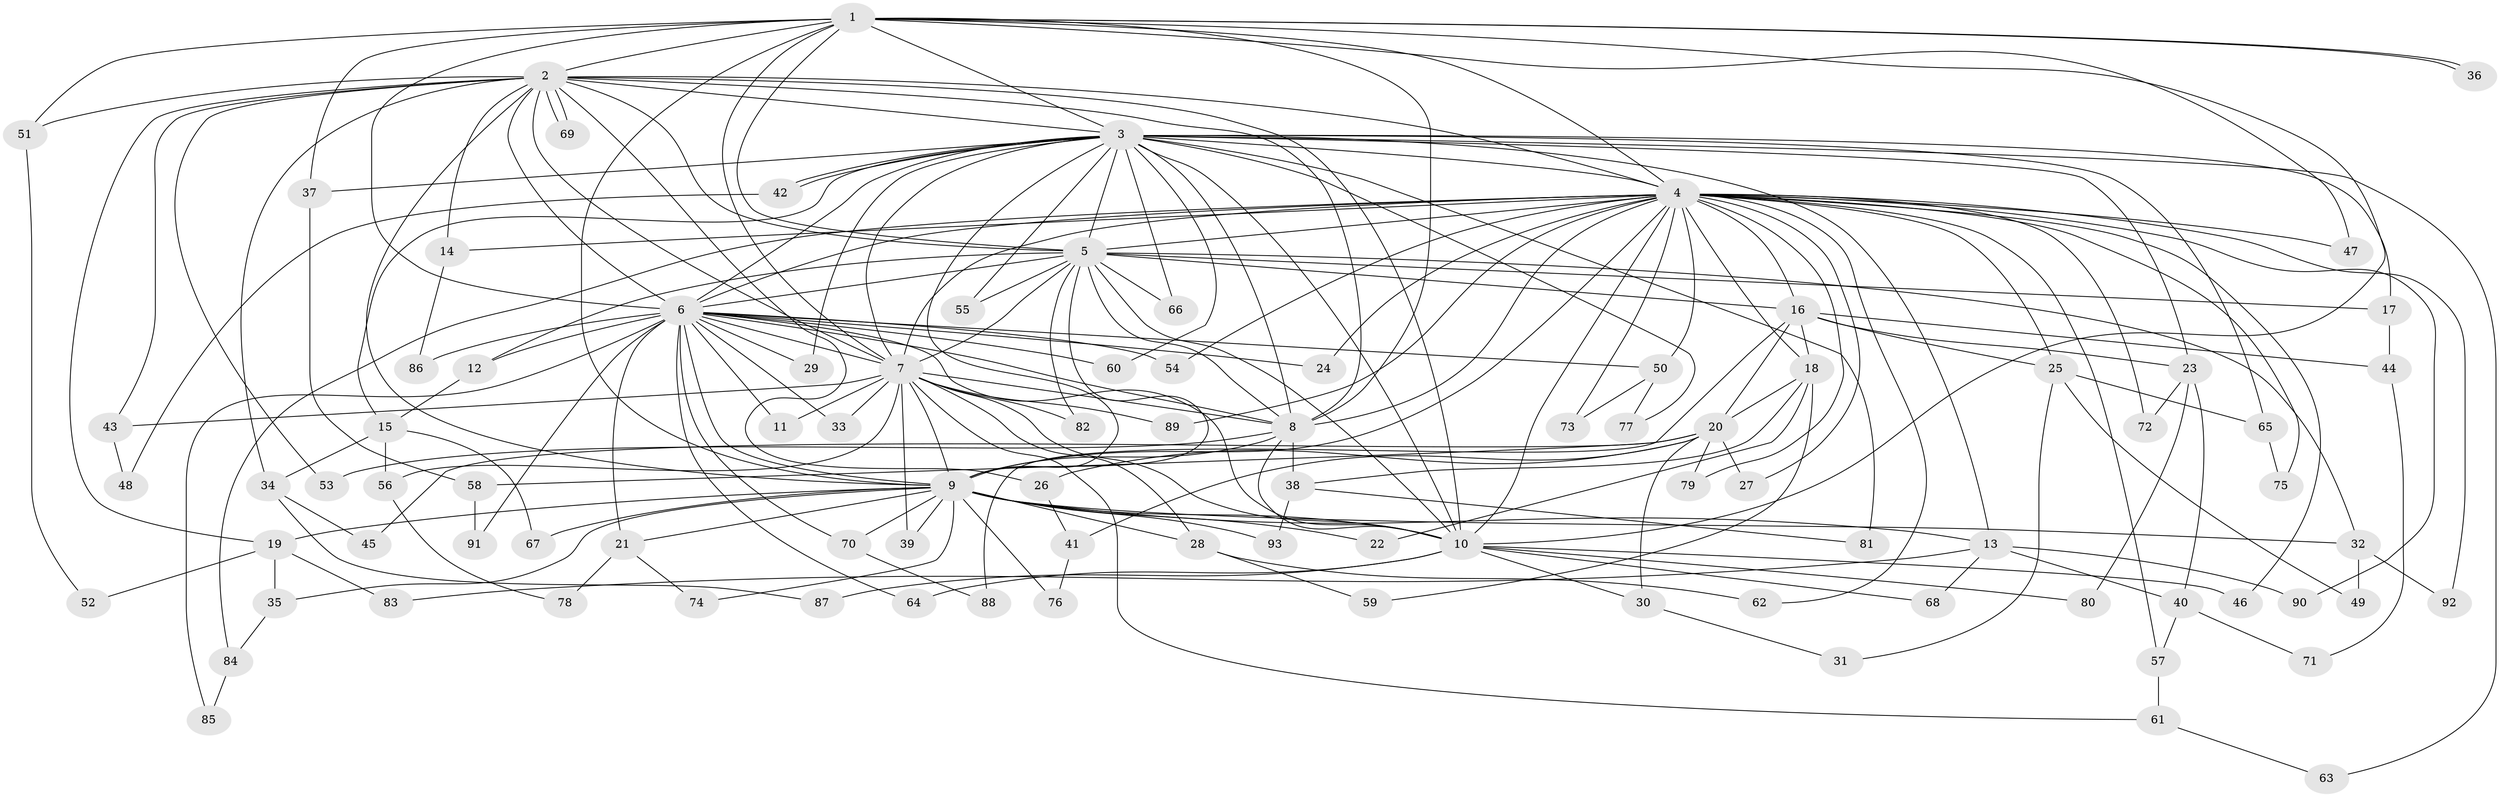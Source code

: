 // Generated by graph-tools (version 1.1) at 2025/01/03/09/25 03:01:23]
// undirected, 93 vertices, 211 edges
graph export_dot {
graph [start="1"]
  node [color=gray90,style=filled];
  1;
  2;
  3;
  4;
  5;
  6;
  7;
  8;
  9;
  10;
  11;
  12;
  13;
  14;
  15;
  16;
  17;
  18;
  19;
  20;
  21;
  22;
  23;
  24;
  25;
  26;
  27;
  28;
  29;
  30;
  31;
  32;
  33;
  34;
  35;
  36;
  37;
  38;
  39;
  40;
  41;
  42;
  43;
  44;
  45;
  46;
  47;
  48;
  49;
  50;
  51;
  52;
  53;
  54;
  55;
  56;
  57;
  58;
  59;
  60;
  61;
  62;
  63;
  64;
  65;
  66;
  67;
  68;
  69;
  70;
  71;
  72;
  73;
  74;
  75;
  76;
  77;
  78;
  79;
  80;
  81;
  82;
  83;
  84;
  85;
  86;
  87;
  88;
  89;
  90;
  91;
  92;
  93;
  1 -- 2;
  1 -- 3;
  1 -- 4;
  1 -- 5;
  1 -- 6;
  1 -- 7;
  1 -- 8;
  1 -- 9;
  1 -- 10;
  1 -- 36;
  1 -- 36;
  1 -- 37;
  1 -- 47;
  1 -- 51;
  2 -- 3;
  2 -- 4;
  2 -- 5;
  2 -- 6;
  2 -- 7;
  2 -- 8;
  2 -- 9;
  2 -- 10;
  2 -- 14;
  2 -- 19;
  2 -- 26;
  2 -- 34;
  2 -- 43;
  2 -- 51;
  2 -- 53;
  2 -- 69;
  2 -- 69;
  3 -- 4;
  3 -- 5;
  3 -- 6;
  3 -- 7;
  3 -- 8;
  3 -- 9;
  3 -- 10;
  3 -- 13;
  3 -- 15;
  3 -- 17;
  3 -- 23;
  3 -- 29;
  3 -- 37;
  3 -- 42;
  3 -- 42;
  3 -- 55;
  3 -- 60;
  3 -- 63;
  3 -- 65;
  3 -- 66;
  3 -- 77;
  3 -- 81;
  4 -- 5;
  4 -- 6;
  4 -- 7;
  4 -- 8;
  4 -- 9;
  4 -- 10;
  4 -- 14;
  4 -- 16;
  4 -- 18;
  4 -- 24;
  4 -- 25;
  4 -- 27;
  4 -- 46;
  4 -- 47;
  4 -- 50;
  4 -- 54;
  4 -- 57;
  4 -- 62;
  4 -- 72;
  4 -- 73;
  4 -- 75;
  4 -- 79;
  4 -- 84;
  4 -- 89;
  4 -- 90;
  4 -- 92;
  5 -- 6;
  5 -- 7;
  5 -- 8;
  5 -- 9;
  5 -- 10;
  5 -- 12;
  5 -- 16;
  5 -- 17;
  5 -- 32;
  5 -- 55;
  5 -- 66;
  5 -- 82;
  6 -- 7;
  6 -- 8;
  6 -- 9;
  6 -- 10;
  6 -- 11;
  6 -- 12;
  6 -- 21;
  6 -- 24;
  6 -- 29;
  6 -- 33;
  6 -- 50;
  6 -- 54;
  6 -- 60;
  6 -- 64;
  6 -- 70;
  6 -- 85;
  6 -- 86;
  6 -- 91;
  7 -- 8;
  7 -- 9;
  7 -- 10;
  7 -- 11;
  7 -- 28;
  7 -- 33;
  7 -- 39;
  7 -- 43;
  7 -- 56;
  7 -- 61;
  7 -- 82;
  7 -- 89;
  8 -- 9;
  8 -- 10;
  8 -- 38;
  8 -- 53;
  9 -- 10;
  9 -- 13;
  9 -- 19;
  9 -- 21;
  9 -- 22;
  9 -- 28;
  9 -- 32;
  9 -- 35;
  9 -- 39;
  9 -- 67;
  9 -- 70;
  9 -- 74;
  9 -- 76;
  9 -- 93;
  10 -- 30;
  10 -- 46;
  10 -- 64;
  10 -- 68;
  10 -- 80;
  10 -- 87;
  12 -- 15;
  13 -- 40;
  13 -- 68;
  13 -- 83;
  13 -- 90;
  14 -- 86;
  15 -- 34;
  15 -- 56;
  15 -- 67;
  16 -- 18;
  16 -- 20;
  16 -- 23;
  16 -- 25;
  16 -- 44;
  16 -- 88;
  17 -- 44;
  18 -- 20;
  18 -- 22;
  18 -- 38;
  18 -- 59;
  19 -- 35;
  19 -- 52;
  19 -- 83;
  20 -- 26;
  20 -- 27;
  20 -- 30;
  20 -- 41;
  20 -- 45;
  20 -- 58;
  20 -- 79;
  21 -- 74;
  21 -- 78;
  23 -- 40;
  23 -- 72;
  23 -- 80;
  25 -- 31;
  25 -- 49;
  25 -- 65;
  26 -- 41;
  28 -- 59;
  28 -- 62;
  30 -- 31;
  32 -- 49;
  32 -- 92;
  34 -- 45;
  34 -- 87;
  35 -- 84;
  37 -- 58;
  38 -- 81;
  38 -- 93;
  40 -- 57;
  40 -- 71;
  41 -- 76;
  42 -- 48;
  43 -- 48;
  44 -- 71;
  50 -- 73;
  50 -- 77;
  51 -- 52;
  56 -- 78;
  57 -- 61;
  58 -- 91;
  61 -- 63;
  65 -- 75;
  70 -- 88;
  84 -- 85;
}
